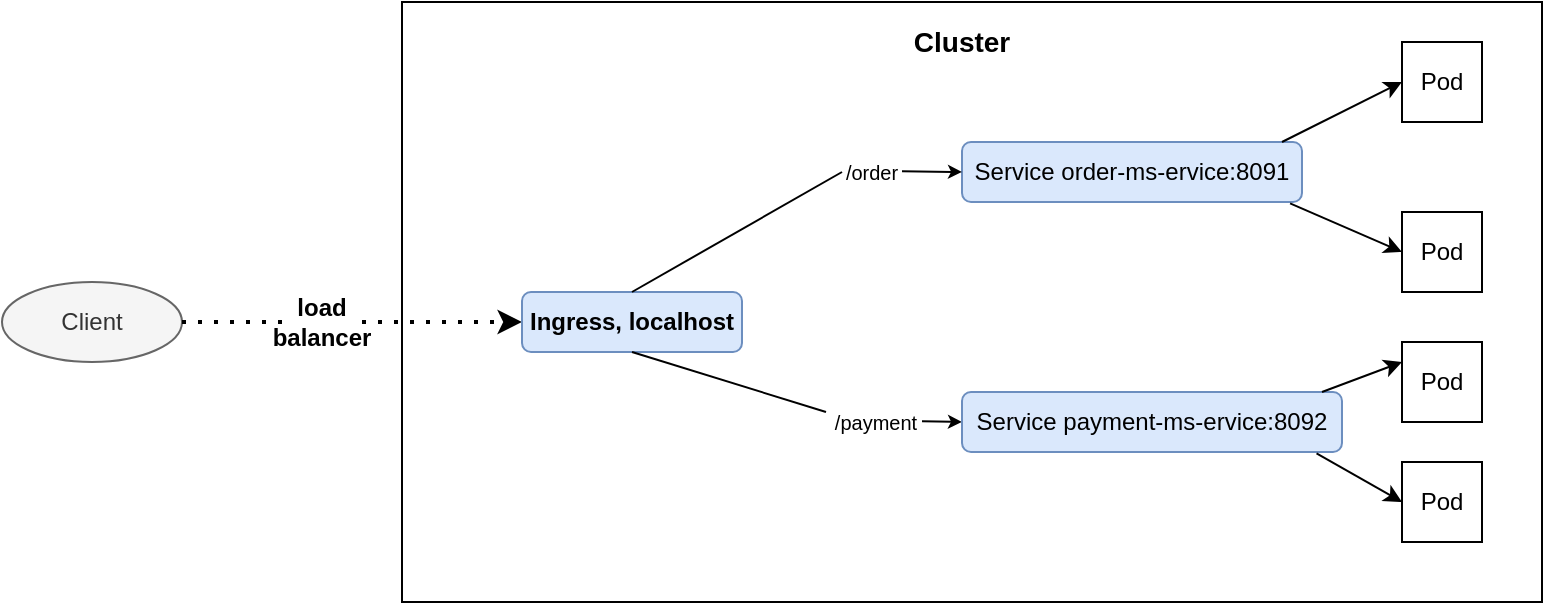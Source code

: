 <mxfile version="14.1.8" type="device"><diagram id="Pv43EHzrcIygbwzAOe9q" name="Pagina-1"><mxGraphModel dx="1024" dy="1557" grid="1" gridSize="10" guides="1" tooltips="1" connect="1" arrows="1" fold="1" page="1" pageScale="1" pageWidth="827" pageHeight="1169" math="0" shadow="0"><root><mxCell id="0"/><mxCell id="1" parent="0"/><mxCell id="wnOA7-fQaQ8WF5eMMZF1-1" value="Client" style="ellipse;whiteSpace=wrap;html=1;fillColor=#f5f5f5;strokeColor=#666666;fontColor=#333333;" vertex="1" parent="1"><mxGeometry x="50" y="280" width="90" height="40" as="geometry"/></mxCell><mxCell id="wnOA7-fQaQ8WF5eMMZF1-3" value="&lt;b&gt;load balancer&lt;/b&gt;" style="text;html=1;strokeColor=none;fillColor=none;align=center;verticalAlign=middle;whiteSpace=wrap;rounded=0;" vertex="1" parent="1"><mxGeometry x="190" y="290" width="40" height="20" as="geometry"/></mxCell><mxCell id="wnOA7-fQaQ8WF5eMMZF1-5" value="" style="endArrow=none;dashed=1;html=1;dashPattern=1 3;strokeWidth=2;endFill=0;" edge="1" parent="1" target="wnOA7-fQaQ8WF5eMMZF1-3"><mxGeometry width="50" height="50" relative="1" as="geometry"><mxPoint x="140" y="300" as="sourcePoint"/><mxPoint x="310" y="300" as="targetPoint"/></mxGeometry></mxCell><mxCell id="wnOA7-fQaQ8WF5eMMZF1-6" value="" style="rounded=0;whiteSpace=wrap;html=1;" vertex="1" parent="1"><mxGeometry x="250" y="140" width="570" height="300" as="geometry"/></mxCell><mxCell id="wnOA7-fQaQ8WF5eMMZF1-2" value="" style="endArrow=classic;dashed=1;html=1;dashPattern=1 3;strokeWidth=2;endFill=1;" edge="1" parent="1" source="wnOA7-fQaQ8WF5eMMZF1-3"><mxGeometry width="50" height="50" relative="1" as="geometry"><mxPoint x="140" y="300" as="sourcePoint"/><mxPoint x="310" y="300" as="targetPoint"/></mxGeometry></mxCell><mxCell id="wnOA7-fQaQ8WF5eMMZF1-7" value="&lt;b&gt;Ingress, localhost&lt;/b&gt;" style="rounded=1;whiteSpace=wrap;html=1;fillColor=#dae8fc;strokeColor=#6c8ebf;" vertex="1" parent="1"><mxGeometry x="310" y="285" width="110" height="30" as="geometry"/></mxCell><mxCell id="wnOA7-fQaQ8WF5eMMZF1-8" value="&lt;b&gt;&lt;font style=&quot;font-size: 14px&quot;&gt;Cluster&lt;/font&gt;&lt;/b&gt;" style="text;html=1;strokeColor=none;fillColor=none;align=center;verticalAlign=middle;whiteSpace=wrap;rounded=0;" vertex="1" parent="1"><mxGeometry x="510" y="150" width="40" height="20" as="geometry"/></mxCell><mxCell id="wnOA7-fQaQ8WF5eMMZF1-9" value="" style="endArrow=none;html=1;exitX=0.5;exitY=0;exitDx=0;exitDy=0;entryX=0.2;entryY=0.5;entryDx=0;entryDy=0;entryPerimeter=0;" edge="1" parent="1" source="wnOA7-fQaQ8WF5eMMZF1-7" target="wnOA7-fQaQ8WF5eMMZF1-19"><mxGeometry width="50" height="50" relative="1" as="geometry"><mxPoint x="440" y="270" as="sourcePoint"/><mxPoint x="473" y="225" as="targetPoint"/></mxGeometry></mxCell><mxCell id="wnOA7-fQaQ8WF5eMMZF1-14" value="" style="endArrow=none;html=1;exitX=0.5;exitY=1;exitDx=0;exitDy=0;entryX=0;entryY=0.25;entryDx=0;entryDy=0;" edge="1" parent="1" source="wnOA7-fQaQ8WF5eMMZF1-7" target="wnOA7-fQaQ8WF5eMMZF1-23"><mxGeometry width="50" height="50" relative="1" as="geometry"><mxPoint x="375.5" y="370" as="sourcePoint"/><mxPoint x="450" y="350" as="targetPoint"/></mxGeometry></mxCell><mxCell id="wnOA7-fQaQ8WF5eMMZF1-15" value="Service&amp;nbsp;order-ms-ervice:8091" style="rounded=1;whiteSpace=wrap;html=1;fillColor=#dae8fc;strokeColor=#6c8ebf;" vertex="1" parent="1"><mxGeometry x="530" y="210" width="170" height="30" as="geometry"/></mxCell><mxCell id="wnOA7-fQaQ8WF5eMMZF1-19" value="&lt;font style=&quot;font-size: 10px&quot;&gt;/order&lt;/font&gt;" style="text;html=1;strokeColor=none;fillColor=none;align=center;verticalAlign=middle;whiteSpace=wrap;rounded=0;" vertex="1" parent="1"><mxGeometry x="460" y="215" width="50" height="20" as="geometry"/></mxCell><mxCell id="wnOA7-fQaQ8WF5eMMZF1-23" value="&lt;font style=&quot;font-size: 10px&quot;&gt;/payment&lt;/font&gt;" style="text;html=1;strokeColor=none;fillColor=none;align=center;verticalAlign=middle;whiteSpace=wrap;rounded=0;" vertex="1" parent="1"><mxGeometry x="462" y="340" width="50" height="20" as="geometry"/></mxCell><mxCell id="wnOA7-fQaQ8WF5eMMZF1-26" value="" style="endArrow=classic;html=1;endSize=4;startSize=4;entryX=0;entryY=0.5;entryDx=0;entryDy=0;" edge="1" parent="1" target="wnOA7-fQaQ8WF5eMMZF1-15"><mxGeometry width="50" height="50" relative="1" as="geometry"><mxPoint x="500" y="224.66" as="sourcePoint"/><mxPoint x="520" y="224.66" as="targetPoint"/></mxGeometry></mxCell><mxCell id="wnOA7-fQaQ8WF5eMMZF1-29" value="" style="endArrow=classic;html=1;endSize=4;startSize=4;" edge="1" parent="1"><mxGeometry width="50" height="50" relative="1" as="geometry"><mxPoint x="510" y="349.66" as="sourcePoint"/><mxPoint x="530" y="350" as="targetPoint"/></mxGeometry></mxCell><mxCell id="wnOA7-fQaQ8WF5eMMZF1-30" value="Service&amp;nbsp;payment-ms-ervice:8092" style="rounded=1;whiteSpace=wrap;html=1;fillColor=#dae8fc;strokeColor=#6c8ebf;" vertex="1" parent="1"><mxGeometry x="530" y="335" width="190" height="30" as="geometry"/></mxCell><mxCell id="wnOA7-fQaQ8WF5eMMZF1-32" value="Pod" style="whiteSpace=wrap;html=1;aspect=fixed;" vertex="1" parent="1"><mxGeometry x="750" y="160" width="40" height="40" as="geometry"/></mxCell><mxCell id="wnOA7-fQaQ8WF5eMMZF1-33" value="Pod" style="whiteSpace=wrap;html=1;aspect=fixed;" vertex="1" parent="1"><mxGeometry x="750" y="245" width="40" height="40" as="geometry"/></mxCell><mxCell id="wnOA7-fQaQ8WF5eMMZF1-34" value="Pod" style="whiteSpace=wrap;html=1;aspect=fixed;" vertex="1" parent="1"><mxGeometry x="750" y="310" width="40" height="40" as="geometry"/></mxCell><mxCell id="wnOA7-fQaQ8WF5eMMZF1-35" value="Pod" style="whiteSpace=wrap;html=1;aspect=fixed;" vertex="1" parent="1"><mxGeometry x="750" y="370" width="40" height="40" as="geometry"/></mxCell><mxCell id="wnOA7-fQaQ8WF5eMMZF1-36" value="" style="endArrow=classic;html=1;entryX=0;entryY=0.5;entryDx=0;entryDy=0;" edge="1" parent="1" target="wnOA7-fQaQ8WF5eMMZF1-32"><mxGeometry width="50" height="50" relative="1" as="geometry"><mxPoint x="690" y="210" as="sourcePoint"/><mxPoint x="740" y="160" as="targetPoint"/></mxGeometry></mxCell><mxCell id="wnOA7-fQaQ8WF5eMMZF1-37" value="" style="endArrow=classic;html=1;entryX=0;entryY=0.5;entryDx=0;entryDy=0;exitX=0.965;exitY=1.022;exitDx=0;exitDy=0;exitPerimeter=0;" edge="1" parent="1" source="wnOA7-fQaQ8WF5eMMZF1-15" target="wnOA7-fQaQ8WF5eMMZF1-33"><mxGeometry width="50" height="50" relative="1" as="geometry"><mxPoint x="690" y="285" as="sourcePoint"/><mxPoint x="740" y="235" as="targetPoint"/></mxGeometry></mxCell><mxCell id="wnOA7-fQaQ8WF5eMMZF1-39" value="" style="endArrow=classic;html=1;entryX=0;entryY=0.25;entryDx=0;entryDy=0;" edge="1" parent="1" target="wnOA7-fQaQ8WF5eMMZF1-34"><mxGeometry width="50" height="50" relative="1" as="geometry"><mxPoint x="710" y="335" as="sourcePoint"/><mxPoint x="760" y="285" as="targetPoint"/></mxGeometry></mxCell><mxCell id="wnOA7-fQaQ8WF5eMMZF1-40" value="" style="endArrow=classic;html=1;exitX=0.933;exitY=1.024;exitDx=0;exitDy=0;exitPerimeter=0;entryX=0;entryY=0.5;entryDx=0;entryDy=0;" edge="1" parent="1" source="wnOA7-fQaQ8WF5eMMZF1-30" target="wnOA7-fQaQ8WF5eMMZF1-35"><mxGeometry width="50" height="50" relative="1" as="geometry"><mxPoint x="620" y="440" as="sourcePoint"/><mxPoint x="670" y="390" as="targetPoint"/></mxGeometry></mxCell></root></mxGraphModel></diagram></mxfile>